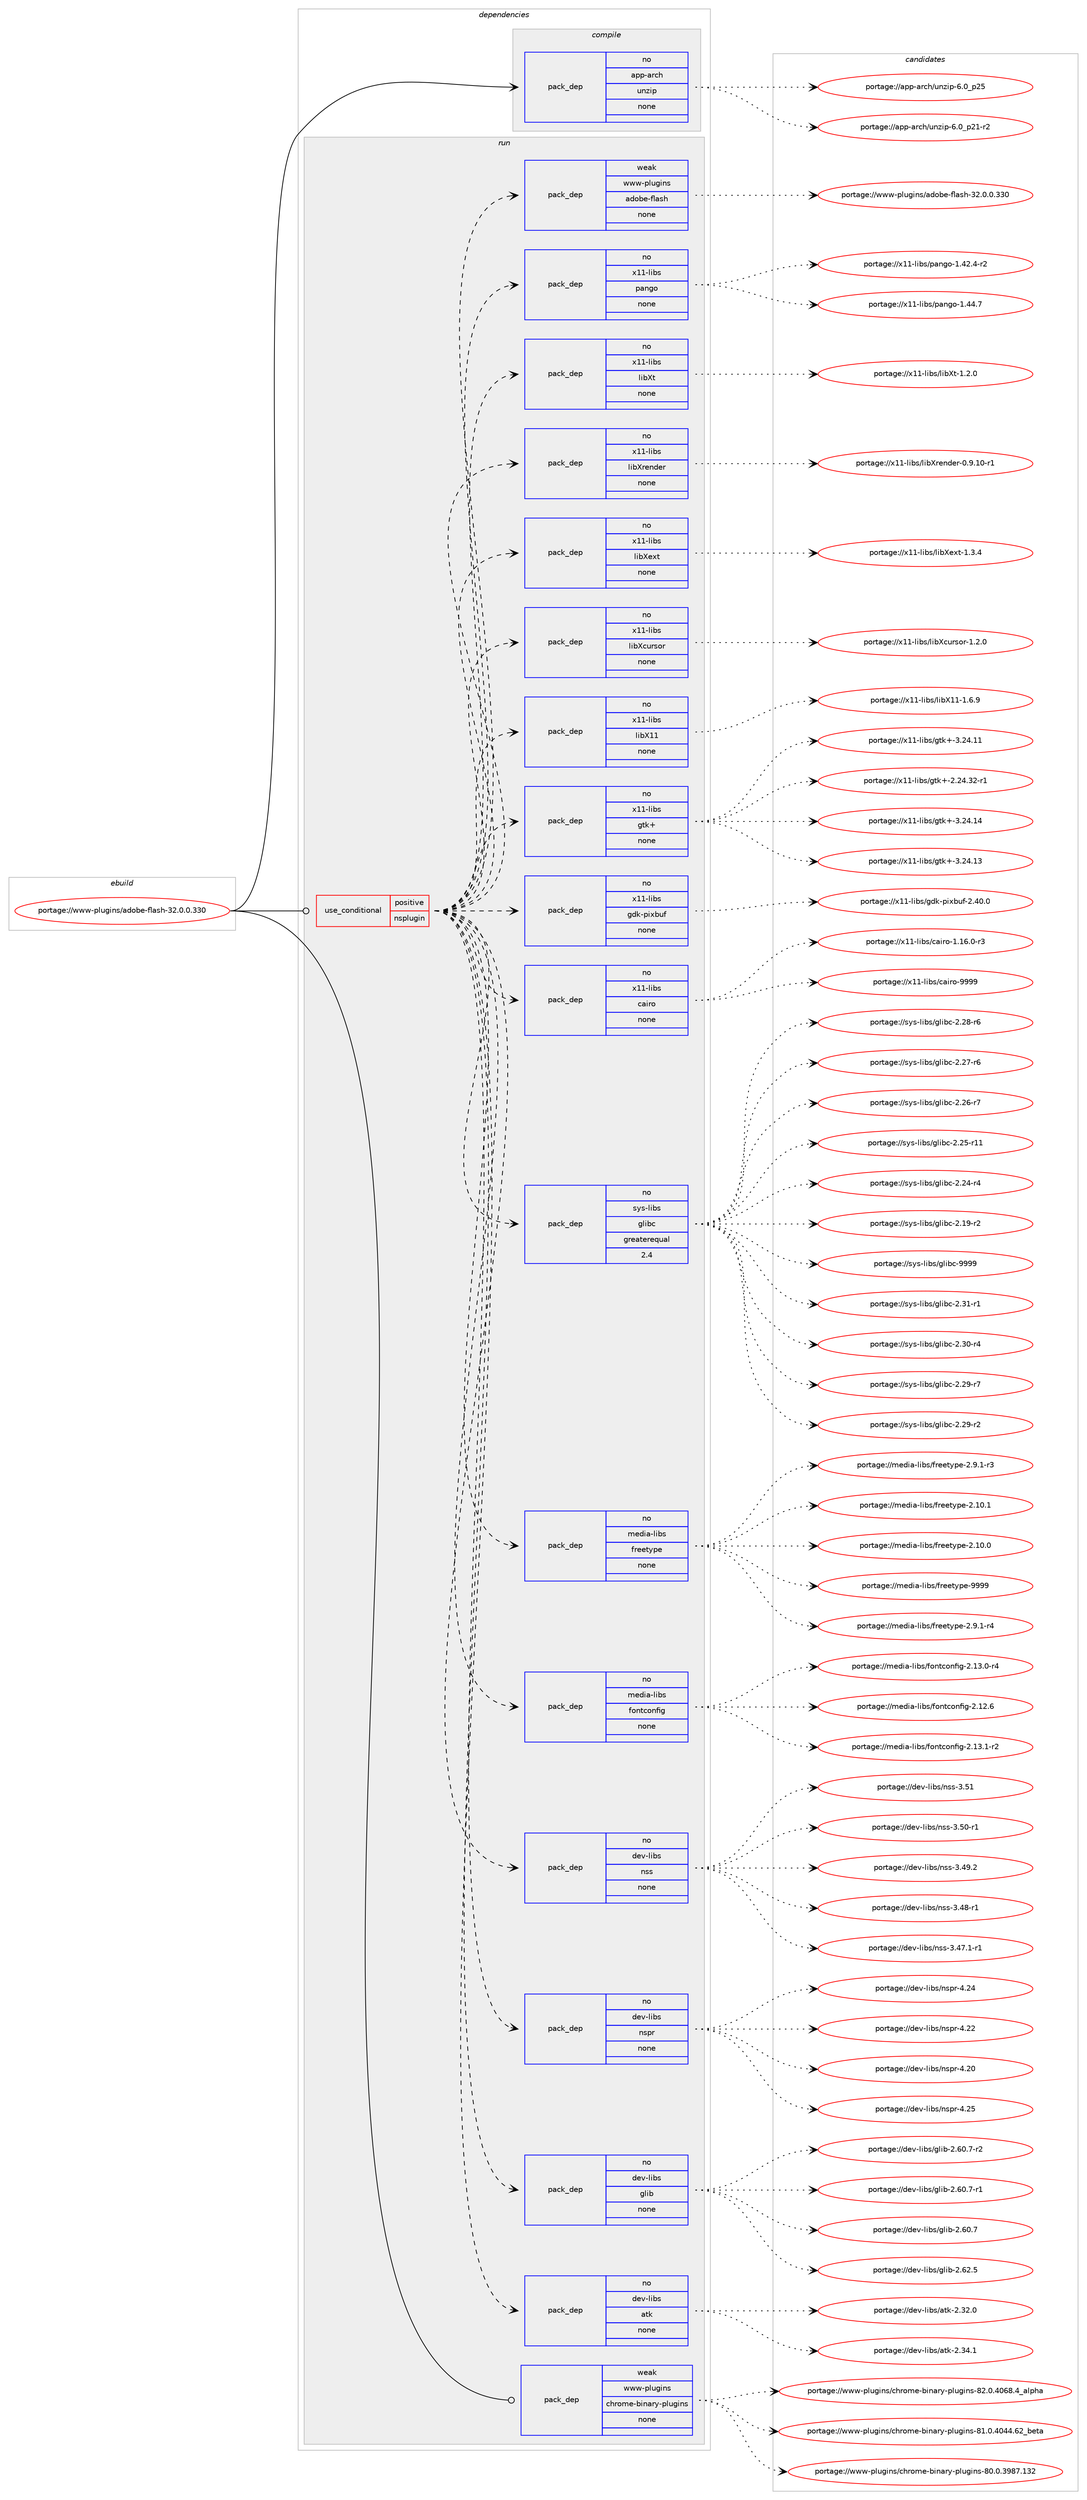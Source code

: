 digraph prolog {

# *************
# Graph options
# *************

newrank=true;
concentrate=true;
compound=true;
graph [rankdir=LR,fontname=Helvetica,fontsize=10,ranksep=1.5];#, ranksep=2.5, nodesep=0.2];
edge  [arrowhead=vee];
node  [fontname=Helvetica,fontsize=10];

# **********
# The ebuild
# **********

subgraph cluster_leftcol {
color=gray;
rank=same;
label=<<i>ebuild</i>>;
id [label="portage://www-plugins/adobe-flash-32.0.0.330", color=red, width=4, href="../www-plugins/adobe-flash-32.0.0.330.svg"];
}

# ****************
# The dependencies
# ****************

subgraph cluster_midcol {
color=gray;
label=<<i>dependencies</i>>;
subgraph cluster_compile {
fillcolor="#eeeeee";
style=filled;
label=<<i>compile</i>>;
subgraph pack13628 {
dependency15891 [label=<<TABLE BORDER="0" CELLBORDER="1" CELLSPACING="0" CELLPADDING="4" WIDTH="220"><TR><TD ROWSPAN="6" CELLPADDING="30">pack_dep</TD></TR><TR><TD WIDTH="110">no</TD></TR><TR><TD>app-arch</TD></TR><TR><TD>unzip</TD></TR><TR><TD>none</TD></TR><TR><TD></TD></TR></TABLE>>, shape=none, color=blue];
}
id:e -> dependency15891:w [weight=20,style="solid",arrowhead="vee"];
}
subgraph cluster_compileandrun {
fillcolor="#eeeeee";
style=filled;
label=<<i>compile and run</i>>;
}
subgraph cluster_run {
fillcolor="#eeeeee";
style=filled;
label=<<i>run</i>>;
subgraph cond1974 {
dependency15892 [label=<<TABLE BORDER="0" CELLBORDER="1" CELLSPACING="0" CELLPADDING="4"><TR><TD ROWSPAN="3" CELLPADDING="10">use_conditional</TD></TR><TR><TD>positive</TD></TR><TR><TD>nsplugin</TD></TR></TABLE>>, shape=none, color=red];
subgraph pack13629 {
dependency15893 [label=<<TABLE BORDER="0" CELLBORDER="1" CELLSPACING="0" CELLPADDING="4" WIDTH="220"><TR><TD ROWSPAN="6" CELLPADDING="30">pack_dep</TD></TR><TR><TD WIDTH="110">no</TD></TR><TR><TD>dev-libs</TD></TR><TR><TD>atk</TD></TR><TR><TD>none</TD></TR><TR><TD></TD></TR></TABLE>>, shape=none, color=blue];
}
dependency15892:e -> dependency15893:w [weight=20,style="dashed",arrowhead="vee"];
subgraph pack13630 {
dependency15894 [label=<<TABLE BORDER="0" CELLBORDER="1" CELLSPACING="0" CELLPADDING="4" WIDTH="220"><TR><TD ROWSPAN="6" CELLPADDING="30">pack_dep</TD></TR><TR><TD WIDTH="110">no</TD></TR><TR><TD>dev-libs</TD></TR><TR><TD>glib</TD></TR><TR><TD>none</TD></TR><TR><TD></TD></TR></TABLE>>, shape=none, color=blue];
}
dependency15892:e -> dependency15894:w [weight=20,style="dashed",arrowhead="vee"];
subgraph pack13631 {
dependency15895 [label=<<TABLE BORDER="0" CELLBORDER="1" CELLSPACING="0" CELLPADDING="4" WIDTH="220"><TR><TD ROWSPAN="6" CELLPADDING="30">pack_dep</TD></TR><TR><TD WIDTH="110">no</TD></TR><TR><TD>dev-libs</TD></TR><TR><TD>nspr</TD></TR><TR><TD>none</TD></TR><TR><TD></TD></TR></TABLE>>, shape=none, color=blue];
}
dependency15892:e -> dependency15895:w [weight=20,style="dashed",arrowhead="vee"];
subgraph pack13632 {
dependency15896 [label=<<TABLE BORDER="0" CELLBORDER="1" CELLSPACING="0" CELLPADDING="4" WIDTH="220"><TR><TD ROWSPAN="6" CELLPADDING="30">pack_dep</TD></TR><TR><TD WIDTH="110">no</TD></TR><TR><TD>dev-libs</TD></TR><TR><TD>nss</TD></TR><TR><TD>none</TD></TR><TR><TD></TD></TR></TABLE>>, shape=none, color=blue];
}
dependency15892:e -> dependency15896:w [weight=20,style="dashed",arrowhead="vee"];
subgraph pack13633 {
dependency15897 [label=<<TABLE BORDER="0" CELLBORDER="1" CELLSPACING="0" CELLPADDING="4" WIDTH="220"><TR><TD ROWSPAN="6" CELLPADDING="30">pack_dep</TD></TR><TR><TD WIDTH="110">no</TD></TR><TR><TD>media-libs</TD></TR><TR><TD>fontconfig</TD></TR><TR><TD>none</TD></TR><TR><TD></TD></TR></TABLE>>, shape=none, color=blue];
}
dependency15892:e -> dependency15897:w [weight=20,style="dashed",arrowhead="vee"];
subgraph pack13634 {
dependency15898 [label=<<TABLE BORDER="0" CELLBORDER="1" CELLSPACING="0" CELLPADDING="4" WIDTH="220"><TR><TD ROWSPAN="6" CELLPADDING="30">pack_dep</TD></TR><TR><TD WIDTH="110">no</TD></TR><TR><TD>media-libs</TD></TR><TR><TD>freetype</TD></TR><TR><TD>none</TD></TR><TR><TD></TD></TR></TABLE>>, shape=none, color=blue];
}
dependency15892:e -> dependency15898:w [weight=20,style="dashed",arrowhead="vee"];
subgraph pack13635 {
dependency15899 [label=<<TABLE BORDER="0" CELLBORDER="1" CELLSPACING="0" CELLPADDING="4" WIDTH="220"><TR><TD ROWSPAN="6" CELLPADDING="30">pack_dep</TD></TR><TR><TD WIDTH="110">no</TD></TR><TR><TD>sys-libs</TD></TR><TR><TD>glibc</TD></TR><TR><TD>greaterequal</TD></TR><TR><TD>2.4</TD></TR></TABLE>>, shape=none, color=blue];
}
dependency15892:e -> dependency15899:w [weight=20,style="dashed",arrowhead="vee"];
subgraph pack13636 {
dependency15900 [label=<<TABLE BORDER="0" CELLBORDER="1" CELLSPACING="0" CELLPADDING="4" WIDTH="220"><TR><TD ROWSPAN="6" CELLPADDING="30">pack_dep</TD></TR><TR><TD WIDTH="110">no</TD></TR><TR><TD>x11-libs</TD></TR><TR><TD>cairo</TD></TR><TR><TD>none</TD></TR><TR><TD></TD></TR></TABLE>>, shape=none, color=blue];
}
dependency15892:e -> dependency15900:w [weight=20,style="dashed",arrowhead="vee"];
subgraph pack13637 {
dependency15901 [label=<<TABLE BORDER="0" CELLBORDER="1" CELLSPACING="0" CELLPADDING="4" WIDTH="220"><TR><TD ROWSPAN="6" CELLPADDING="30">pack_dep</TD></TR><TR><TD WIDTH="110">no</TD></TR><TR><TD>x11-libs</TD></TR><TR><TD>gdk-pixbuf</TD></TR><TR><TD>none</TD></TR><TR><TD></TD></TR></TABLE>>, shape=none, color=blue];
}
dependency15892:e -> dependency15901:w [weight=20,style="dashed",arrowhead="vee"];
subgraph pack13638 {
dependency15902 [label=<<TABLE BORDER="0" CELLBORDER="1" CELLSPACING="0" CELLPADDING="4" WIDTH="220"><TR><TD ROWSPAN="6" CELLPADDING="30">pack_dep</TD></TR><TR><TD WIDTH="110">no</TD></TR><TR><TD>x11-libs</TD></TR><TR><TD>gtk+</TD></TR><TR><TD>none</TD></TR><TR><TD></TD></TR></TABLE>>, shape=none, color=blue];
}
dependency15892:e -> dependency15902:w [weight=20,style="dashed",arrowhead="vee"];
subgraph pack13639 {
dependency15903 [label=<<TABLE BORDER="0" CELLBORDER="1" CELLSPACING="0" CELLPADDING="4" WIDTH="220"><TR><TD ROWSPAN="6" CELLPADDING="30">pack_dep</TD></TR><TR><TD WIDTH="110">no</TD></TR><TR><TD>x11-libs</TD></TR><TR><TD>libX11</TD></TR><TR><TD>none</TD></TR><TR><TD></TD></TR></TABLE>>, shape=none, color=blue];
}
dependency15892:e -> dependency15903:w [weight=20,style="dashed",arrowhead="vee"];
subgraph pack13640 {
dependency15904 [label=<<TABLE BORDER="0" CELLBORDER="1" CELLSPACING="0" CELLPADDING="4" WIDTH="220"><TR><TD ROWSPAN="6" CELLPADDING="30">pack_dep</TD></TR><TR><TD WIDTH="110">no</TD></TR><TR><TD>x11-libs</TD></TR><TR><TD>libXcursor</TD></TR><TR><TD>none</TD></TR><TR><TD></TD></TR></TABLE>>, shape=none, color=blue];
}
dependency15892:e -> dependency15904:w [weight=20,style="dashed",arrowhead="vee"];
subgraph pack13641 {
dependency15905 [label=<<TABLE BORDER="0" CELLBORDER="1" CELLSPACING="0" CELLPADDING="4" WIDTH="220"><TR><TD ROWSPAN="6" CELLPADDING="30">pack_dep</TD></TR><TR><TD WIDTH="110">no</TD></TR><TR><TD>x11-libs</TD></TR><TR><TD>libXext</TD></TR><TR><TD>none</TD></TR><TR><TD></TD></TR></TABLE>>, shape=none, color=blue];
}
dependency15892:e -> dependency15905:w [weight=20,style="dashed",arrowhead="vee"];
subgraph pack13642 {
dependency15906 [label=<<TABLE BORDER="0" CELLBORDER="1" CELLSPACING="0" CELLPADDING="4" WIDTH="220"><TR><TD ROWSPAN="6" CELLPADDING="30">pack_dep</TD></TR><TR><TD WIDTH="110">no</TD></TR><TR><TD>x11-libs</TD></TR><TR><TD>libXrender</TD></TR><TR><TD>none</TD></TR><TR><TD></TD></TR></TABLE>>, shape=none, color=blue];
}
dependency15892:e -> dependency15906:w [weight=20,style="dashed",arrowhead="vee"];
subgraph pack13643 {
dependency15907 [label=<<TABLE BORDER="0" CELLBORDER="1" CELLSPACING="0" CELLPADDING="4" WIDTH="220"><TR><TD ROWSPAN="6" CELLPADDING="30">pack_dep</TD></TR><TR><TD WIDTH="110">no</TD></TR><TR><TD>x11-libs</TD></TR><TR><TD>libXt</TD></TR><TR><TD>none</TD></TR><TR><TD></TD></TR></TABLE>>, shape=none, color=blue];
}
dependency15892:e -> dependency15907:w [weight=20,style="dashed",arrowhead="vee"];
subgraph pack13644 {
dependency15908 [label=<<TABLE BORDER="0" CELLBORDER="1" CELLSPACING="0" CELLPADDING="4" WIDTH="220"><TR><TD ROWSPAN="6" CELLPADDING="30">pack_dep</TD></TR><TR><TD WIDTH="110">no</TD></TR><TR><TD>x11-libs</TD></TR><TR><TD>pango</TD></TR><TR><TD>none</TD></TR><TR><TD></TD></TR></TABLE>>, shape=none, color=blue];
}
dependency15892:e -> dependency15908:w [weight=20,style="dashed",arrowhead="vee"];
subgraph pack13645 {
dependency15909 [label=<<TABLE BORDER="0" CELLBORDER="1" CELLSPACING="0" CELLPADDING="4" WIDTH="220"><TR><TD ROWSPAN="6" CELLPADDING="30">pack_dep</TD></TR><TR><TD WIDTH="110">weak</TD></TR><TR><TD>www-plugins</TD></TR><TR><TD>adobe-flash</TD></TR><TR><TD>none</TD></TR><TR><TD></TD></TR></TABLE>>, shape=none, color=blue];
}
dependency15892:e -> dependency15909:w [weight=20,style="dashed",arrowhead="vee"];
}
id:e -> dependency15892:w [weight=20,style="solid",arrowhead="odot"];
subgraph pack13646 {
dependency15910 [label=<<TABLE BORDER="0" CELLBORDER="1" CELLSPACING="0" CELLPADDING="4" WIDTH="220"><TR><TD ROWSPAN="6" CELLPADDING="30">pack_dep</TD></TR><TR><TD WIDTH="110">weak</TD></TR><TR><TD>www-plugins</TD></TR><TR><TD>chrome-binary-plugins</TD></TR><TR><TD>none</TD></TR><TR><TD></TD></TR></TABLE>>, shape=none, color=blue];
}
id:e -> dependency15910:w [weight=20,style="solid",arrowhead="odot"];
}
}

# **************
# The candidates
# **************

subgraph cluster_choices {
rank=same;
color=gray;
label=<<i>candidates</i>>;

subgraph choice13628 {
color=black;
nodesep=1;
choice971121124597114991044711711012210511245544648951125053 [label="portage://app-arch/unzip-6.0_p25", color=red, width=4,href="../app-arch/unzip-6.0_p25.svg"];
choice9711211245971149910447117110122105112455446489511250494511450 [label="portage://app-arch/unzip-6.0_p21-r2", color=red, width=4,href="../app-arch/unzip-6.0_p21-r2.svg"];
dependency15891:e -> choice971121124597114991044711711012210511245544648951125053:w [style=dotted,weight="100"];
dependency15891:e -> choice9711211245971149910447117110122105112455446489511250494511450:w [style=dotted,weight="100"];
}
subgraph choice13629 {
color=black;
nodesep=1;
choice1001011184510810598115479711610745504651524649 [label="portage://dev-libs/atk-2.34.1", color=red, width=4,href="../dev-libs/atk-2.34.1.svg"];
choice1001011184510810598115479711610745504651504648 [label="portage://dev-libs/atk-2.32.0", color=red, width=4,href="../dev-libs/atk-2.32.0.svg"];
dependency15893:e -> choice1001011184510810598115479711610745504651524649:w [style=dotted,weight="100"];
dependency15893:e -> choice1001011184510810598115479711610745504651504648:w [style=dotted,weight="100"];
}
subgraph choice13630 {
color=black;
nodesep=1;
choice1001011184510810598115471031081059845504654504653 [label="portage://dev-libs/glib-2.62.5", color=red, width=4,href="../dev-libs/glib-2.62.5.svg"];
choice10010111845108105981154710310810598455046544846554511450 [label="portage://dev-libs/glib-2.60.7-r2", color=red, width=4,href="../dev-libs/glib-2.60.7-r2.svg"];
choice10010111845108105981154710310810598455046544846554511449 [label="portage://dev-libs/glib-2.60.7-r1", color=red, width=4,href="../dev-libs/glib-2.60.7-r1.svg"];
choice1001011184510810598115471031081059845504654484655 [label="portage://dev-libs/glib-2.60.7", color=red, width=4,href="../dev-libs/glib-2.60.7.svg"];
dependency15894:e -> choice1001011184510810598115471031081059845504654504653:w [style=dotted,weight="100"];
dependency15894:e -> choice10010111845108105981154710310810598455046544846554511450:w [style=dotted,weight="100"];
dependency15894:e -> choice10010111845108105981154710310810598455046544846554511449:w [style=dotted,weight="100"];
dependency15894:e -> choice1001011184510810598115471031081059845504654484655:w [style=dotted,weight="100"];
}
subgraph choice13631 {
color=black;
nodesep=1;
choice1001011184510810598115471101151121144552465053 [label="portage://dev-libs/nspr-4.25", color=red, width=4,href="../dev-libs/nspr-4.25.svg"];
choice1001011184510810598115471101151121144552465052 [label="portage://dev-libs/nspr-4.24", color=red, width=4,href="../dev-libs/nspr-4.24.svg"];
choice1001011184510810598115471101151121144552465050 [label="portage://dev-libs/nspr-4.22", color=red, width=4,href="../dev-libs/nspr-4.22.svg"];
choice1001011184510810598115471101151121144552465048 [label="portage://dev-libs/nspr-4.20", color=red, width=4,href="../dev-libs/nspr-4.20.svg"];
dependency15895:e -> choice1001011184510810598115471101151121144552465053:w [style=dotted,weight="100"];
dependency15895:e -> choice1001011184510810598115471101151121144552465052:w [style=dotted,weight="100"];
dependency15895:e -> choice1001011184510810598115471101151121144552465050:w [style=dotted,weight="100"];
dependency15895:e -> choice1001011184510810598115471101151121144552465048:w [style=dotted,weight="100"];
}
subgraph choice13632 {
color=black;
nodesep=1;
choice1001011184510810598115471101151154551465349 [label="portage://dev-libs/nss-3.51", color=red, width=4,href="../dev-libs/nss-3.51.svg"];
choice10010111845108105981154711011511545514653484511449 [label="portage://dev-libs/nss-3.50-r1", color=red, width=4,href="../dev-libs/nss-3.50-r1.svg"];
choice10010111845108105981154711011511545514652574650 [label="portage://dev-libs/nss-3.49.2", color=red, width=4,href="../dev-libs/nss-3.49.2.svg"];
choice10010111845108105981154711011511545514652564511449 [label="portage://dev-libs/nss-3.48-r1", color=red, width=4,href="../dev-libs/nss-3.48-r1.svg"];
choice100101118451081059811547110115115455146525546494511449 [label="portage://dev-libs/nss-3.47.1-r1", color=red, width=4,href="../dev-libs/nss-3.47.1-r1.svg"];
dependency15896:e -> choice1001011184510810598115471101151154551465349:w [style=dotted,weight="100"];
dependency15896:e -> choice10010111845108105981154711011511545514653484511449:w [style=dotted,weight="100"];
dependency15896:e -> choice10010111845108105981154711011511545514652574650:w [style=dotted,weight="100"];
dependency15896:e -> choice10010111845108105981154711011511545514652564511449:w [style=dotted,weight="100"];
dependency15896:e -> choice100101118451081059811547110115115455146525546494511449:w [style=dotted,weight="100"];
}
subgraph choice13633 {
color=black;
nodesep=1;
choice1091011001059745108105981154710211111011699111110102105103455046495146494511450 [label="portage://media-libs/fontconfig-2.13.1-r2", color=red, width=4,href="../media-libs/fontconfig-2.13.1-r2.svg"];
choice1091011001059745108105981154710211111011699111110102105103455046495146484511452 [label="portage://media-libs/fontconfig-2.13.0-r4", color=red, width=4,href="../media-libs/fontconfig-2.13.0-r4.svg"];
choice109101100105974510810598115471021111101169911111010210510345504649504654 [label="portage://media-libs/fontconfig-2.12.6", color=red, width=4,href="../media-libs/fontconfig-2.12.6.svg"];
dependency15897:e -> choice1091011001059745108105981154710211111011699111110102105103455046495146494511450:w [style=dotted,weight="100"];
dependency15897:e -> choice1091011001059745108105981154710211111011699111110102105103455046495146484511452:w [style=dotted,weight="100"];
dependency15897:e -> choice109101100105974510810598115471021111101169911111010210510345504649504654:w [style=dotted,weight="100"];
}
subgraph choice13634 {
color=black;
nodesep=1;
choice109101100105974510810598115471021141011011161211121014557575757 [label="portage://media-libs/freetype-9999", color=red, width=4,href="../media-libs/freetype-9999.svg"];
choice109101100105974510810598115471021141011011161211121014550465746494511452 [label="portage://media-libs/freetype-2.9.1-r4", color=red, width=4,href="../media-libs/freetype-2.9.1-r4.svg"];
choice109101100105974510810598115471021141011011161211121014550465746494511451 [label="portage://media-libs/freetype-2.9.1-r3", color=red, width=4,href="../media-libs/freetype-2.9.1-r3.svg"];
choice1091011001059745108105981154710211410110111612111210145504649484649 [label="portage://media-libs/freetype-2.10.1", color=red, width=4,href="../media-libs/freetype-2.10.1.svg"];
choice1091011001059745108105981154710211410110111612111210145504649484648 [label="portage://media-libs/freetype-2.10.0", color=red, width=4,href="../media-libs/freetype-2.10.0.svg"];
dependency15898:e -> choice109101100105974510810598115471021141011011161211121014557575757:w [style=dotted,weight="100"];
dependency15898:e -> choice109101100105974510810598115471021141011011161211121014550465746494511452:w [style=dotted,weight="100"];
dependency15898:e -> choice109101100105974510810598115471021141011011161211121014550465746494511451:w [style=dotted,weight="100"];
dependency15898:e -> choice1091011001059745108105981154710211410110111612111210145504649484649:w [style=dotted,weight="100"];
dependency15898:e -> choice1091011001059745108105981154710211410110111612111210145504649484648:w [style=dotted,weight="100"];
}
subgraph choice13635 {
color=black;
nodesep=1;
choice11512111545108105981154710310810598994557575757 [label="portage://sys-libs/glibc-9999", color=red, width=4,href="../sys-libs/glibc-9999.svg"];
choice115121115451081059811547103108105989945504651494511449 [label="portage://sys-libs/glibc-2.31-r1", color=red, width=4,href="../sys-libs/glibc-2.31-r1.svg"];
choice115121115451081059811547103108105989945504651484511452 [label="portage://sys-libs/glibc-2.30-r4", color=red, width=4,href="../sys-libs/glibc-2.30-r4.svg"];
choice115121115451081059811547103108105989945504650574511455 [label="portage://sys-libs/glibc-2.29-r7", color=red, width=4,href="../sys-libs/glibc-2.29-r7.svg"];
choice115121115451081059811547103108105989945504650574511450 [label="portage://sys-libs/glibc-2.29-r2", color=red, width=4,href="../sys-libs/glibc-2.29-r2.svg"];
choice115121115451081059811547103108105989945504650564511454 [label="portage://sys-libs/glibc-2.28-r6", color=red, width=4,href="../sys-libs/glibc-2.28-r6.svg"];
choice115121115451081059811547103108105989945504650554511454 [label="portage://sys-libs/glibc-2.27-r6", color=red, width=4,href="../sys-libs/glibc-2.27-r6.svg"];
choice115121115451081059811547103108105989945504650544511455 [label="portage://sys-libs/glibc-2.26-r7", color=red, width=4,href="../sys-libs/glibc-2.26-r7.svg"];
choice11512111545108105981154710310810598994550465053451144949 [label="portage://sys-libs/glibc-2.25-r11", color=red, width=4,href="../sys-libs/glibc-2.25-r11.svg"];
choice115121115451081059811547103108105989945504650524511452 [label="portage://sys-libs/glibc-2.24-r4", color=red, width=4,href="../sys-libs/glibc-2.24-r4.svg"];
choice115121115451081059811547103108105989945504649574511450 [label="portage://sys-libs/glibc-2.19-r2", color=red, width=4,href="../sys-libs/glibc-2.19-r2.svg"];
dependency15899:e -> choice11512111545108105981154710310810598994557575757:w [style=dotted,weight="100"];
dependency15899:e -> choice115121115451081059811547103108105989945504651494511449:w [style=dotted,weight="100"];
dependency15899:e -> choice115121115451081059811547103108105989945504651484511452:w [style=dotted,weight="100"];
dependency15899:e -> choice115121115451081059811547103108105989945504650574511455:w [style=dotted,weight="100"];
dependency15899:e -> choice115121115451081059811547103108105989945504650574511450:w [style=dotted,weight="100"];
dependency15899:e -> choice115121115451081059811547103108105989945504650564511454:w [style=dotted,weight="100"];
dependency15899:e -> choice115121115451081059811547103108105989945504650554511454:w [style=dotted,weight="100"];
dependency15899:e -> choice115121115451081059811547103108105989945504650544511455:w [style=dotted,weight="100"];
dependency15899:e -> choice11512111545108105981154710310810598994550465053451144949:w [style=dotted,weight="100"];
dependency15899:e -> choice115121115451081059811547103108105989945504650524511452:w [style=dotted,weight="100"];
dependency15899:e -> choice115121115451081059811547103108105989945504649574511450:w [style=dotted,weight="100"];
}
subgraph choice13636 {
color=black;
nodesep=1;
choice120494945108105981154799971051141114557575757 [label="portage://x11-libs/cairo-9999", color=red, width=4,href="../x11-libs/cairo-9999.svg"];
choice12049494510810598115479997105114111454946495446484511451 [label="portage://x11-libs/cairo-1.16.0-r3", color=red, width=4,href="../x11-libs/cairo-1.16.0-r3.svg"];
dependency15900:e -> choice120494945108105981154799971051141114557575757:w [style=dotted,weight="100"];
dependency15900:e -> choice12049494510810598115479997105114111454946495446484511451:w [style=dotted,weight="100"];
}
subgraph choice13637 {
color=black;
nodesep=1;
choice1204949451081059811547103100107451121051209811710245504652484648 [label="portage://x11-libs/gdk-pixbuf-2.40.0", color=red, width=4,href="../x11-libs/gdk-pixbuf-2.40.0.svg"];
dependency15901:e -> choice1204949451081059811547103100107451121051209811710245504652484648:w [style=dotted,weight="100"];
}
subgraph choice13638 {
color=black;
nodesep=1;
choice1204949451081059811547103116107434551465052464952 [label="portage://x11-libs/gtk+-3.24.14", color=red, width=4,href="../x11-libs/gtk+-3.24.14.svg"];
choice1204949451081059811547103116107434551465052464951 [label="portage://x11-libs/gtk+-3.24.13", color=red, width=4,href="../x11-libs/gtk+-3.24.13.svg"];
choice1204949451081059811547103116107434551465052464949 [label="portage://x11-libs/gtk+-3.24.11", color=red, width=4,href="../x11-libs/gtk+-3.24.11.svg"];
choice12049494510810598115471031161074345504650524651504511449 [label="portage://x11-libs/gtk+-2.24.32-r1", color=red, width=4,href="../x11-libs/gtk+-2.24.32-r1.svg"];
dependency15902:e -> choice1204949451081059811547103116107434551465052464952:w [style=dotted,weight="100"];
dependency15902:e -> choice1204949451081059811547103116107434551465052464951:w [style=dotted,weight="100"];
dependency15902:e -> choice1204949451081059811547103116107434551465052464949:w [style=dotted,weight="100"];
dependency15902:e -> choice12049494510810598115471031161074345504650524651504511449:w [style=dotted,weight="100"];
}
subgraph choice13639 {
color=black;
nodesep=1;
choice120494945108105981154710810598884949454946544657 [label="portage://x11-libs/libX11-1.6.9", color=red, width=4,href="../x11-libs/libX11-1.6.9.svg"];
dependency15903:e -> choice120494945108105981154710810598884949454946544657:w [style=dotted,weight="100"];
}
subgraph choice13640 {
color=black;
nodesep=1;
choice1204949451081059811547108105988899117114115111114454946504648 [label="portage://x11-libs/libXcursor-1.2.0", color=red, width=4,href="../x11-libs/libXcursor-1.2.0.svg"];
dependency15904:e -> choice1204949451081059811547108105988899117114115111114454946504648:w [style=dotted,weight="100"];
}
subgraph choice13641 {
color=black;
nodesep=1;
choice12049494510810598115471081059888101120116454946514652 [label="portage://x11-libs/libXext-1.3.4", color=red, width=4,href="../x11-libs/libXext-1.3.4.svg"];
dependency15905:e -> choice12049494510810598115471081059888101120116454946514652:w [style=dotted,weight="100"];
}
subgraph choice13642 {
color=black;
nodesep=1;
choice12049494510810598115471081059888114101110100101114454846574649484511449 [label="portage://x11-libs/libXrender-0.9.10-r1", color=red, width=4,href="../x11-libs/libXrender-0.9.10-r1.svg"];
dependency15906:e -> choice12049494510810598115471081059888114101110100101114454846574649484511449:w [style=dotted,weight="100"];
}
subgraph choice13643 {
color=black;
nodesep=1;
choice12049494510810598115471081059888116454946504648 [label="portage://x11-libs/libXt-1.2.0", color=red, width=4,href="../x11-libs/libXt-1.2.0.svg"];
dependency15907:e -> choice12049494510810598115471081059888116454946504648:w [style=dotted,weight="100"];
}
subgraph choice13644 {
color=black;
nodesep=1;
choice12049494510810598115471129711010311145494652524655 [label="portage://x11-libs/pango-1.44.7", color=red, width=4,href="../x11-libs/pango-1.44.7.svg"];
choice120494945108105981154711297110103111454946525046524511450 [label="portage://x11-libs/pango-1.42.4-r2", color=red, width=4,href="../x11-libs/pango-1.42.4-r2.svg"];
dependency15908:e -> choice12049494510810598115471129711010311145494652524655:w [style=dotted,weight="100"];
dependency15908:e -> choice120494945108105981154711297110103111454946525046524511450:w [style=dotted,weight="100"];
}
subgraph choice13645 {
color=black;
nodesep=1;
choice1191191194511210811710310511011547971001119810145102108971151044551504648464846515148 [label="portage://www-plugins/adobe-flash-32.0.0.330", color=red, width=4,href="../www-plugins/adobe-flash-32.0.0.330.svg"];
dependency15909:e -> choice1191191194511210811710310511011547971001119810145102108971151044551504648464846515148:w [style=dotted,weight="100"];
}
subgraph choice13646 {
color=black;
nodesep=1;
choice11911911945112108117103105110115479910411411110910145981051109711412145112108117103105110115455650464846524854564652959710811210497 [label="portage://www-plugins/chrome-binary-plugins-82.0.4068.4_alpha", color=red, width=4,href="../www-plugins/chrome-binary-plugins-82.0.4068.4_alpha.svg"];
choice1191191194511210811710310511011547991041141111091014598105110971141214511210811710310511011545564946484652485252465450959810111697 [label="portage://www-plugins/chrome-binary-plugins-81.0.4044.62_beta", color=red, width=4,href="../www-plugins/chrome-binary-plugins-81.0.4044.62_beta.svg"];
choice119119119451121081171031051101154799104114111109101459810511097114121451121081171031051101154556484648465157565546495150 [label="portage://www-plugins/chrome-binary-plugins-80.0.3987.132", color=red, width=4,href="../www-plugins/chrome-binary-plugins-80.0.3987.132.svg"];
dependency15910:e -> choice11911911945112108117103105110115479910411411110910145981051109711412145112108117103105110115455650464846524854564652959710811210497:w [style=dotted,weight="100"];
dependency15910:e -> choice1191191194511210811710310511011547991041141111091014598105110971141214511210811710310511011545564946484652485252465450959810111697:w [style=dotted,weight="100"];
dependency15910:e -> choice119119119451121081171031051101154799104114111109101459810511097114121451121081171031051101154556484648465157565546495150:w [style=dotted,weight="100"];
}
}

}
